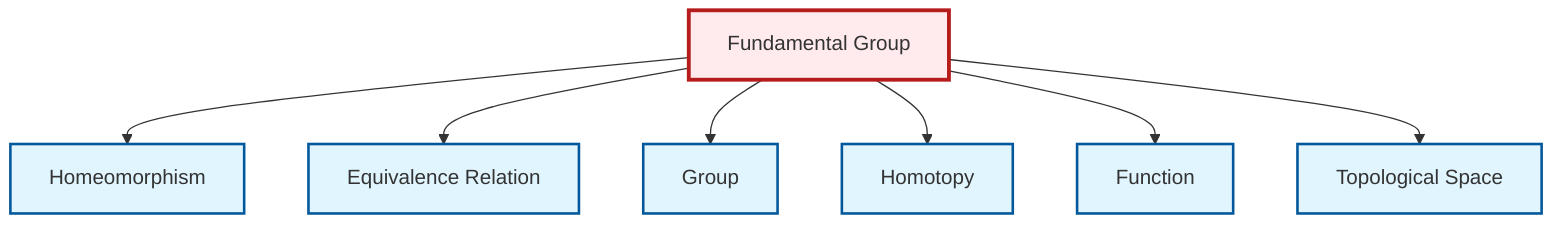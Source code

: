 graph TD
    classDef definition fill:#e1f5fe,stroke:#01579b,stroke-width:2px
    classDef theorem fill:#f3e5f5,stroke:#4a148c,stroke-width:2px
    classDef axiom fill:#fff3e0,stroke:#e65100,stroke-width:2px
    classDef example fill:#e8f5e9,stroke:#1b5e20,stroke-width:2px
    classDef current fill:#ffebee,stroke:#b71c1c,stroke-width:3px
    def-homeomorphism["Homeomorphism"]:::definition
    def-fundamental-group["Fundamental Group"]:::definition
    def-homotopy["Homotopy"]:::definition
    def-topological-space["Topological Space"]:::definition
    def-equivalence-relation["Equivalence Relation"]:::definition
    def-group["Group"]:::definition
    def-function["Function"]:::definition
    def-fundamental-group --> def-homeomorphism
    def-fundamental-group --> def-equivalence-relation
    def-fundamental-group --> def-group
    def-fundamental-group --> def-homotopy
    def-fundamental-group --> def-function
    def-fundamental-group --> def-topological-space
    class def-fundamental-group current
